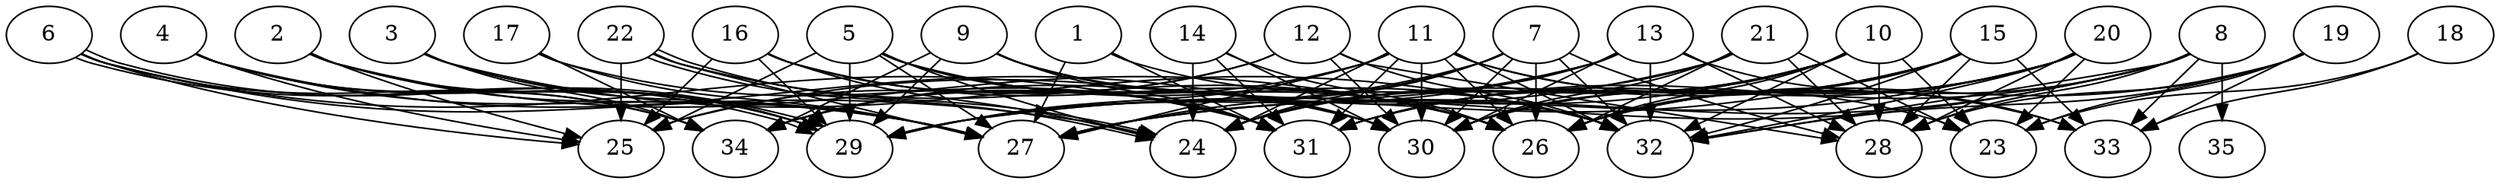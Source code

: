 // DAG automatically generated by daggen at Thu Oct  3 14:05:38 2019
// ./daggen --dot -n 35 --ccr 0.4 --fat 0.9 --regular 0.9 --density 0.6 --mindata 5242880 --maxdata 52428800 
digraph G {
  1 [size="88453120", alpha="0.04", expect_size="35381248"] 
  1 -> 27 [size ="35381248"]
  1 -> 31 [size ="35381248"]
  1 -> 32 [size ="35381248"]
  2 [size="62428160", alpha="0.04", expect_size="24971264"] 
  2 -> 25 [size ="24971264"]
  2 -> 26 [size ="24971264"]
  2 -> 27 [size ="24971264"]
  2 -> 29 [size ="24971264"]
  3 [size="69818880", alpha="0.04", expect_size="27927552"] 
  3 -> 27 [size ="27927552"]
  3 -> 29 [size ="27927552"]
  3 -> 32 [size ="27927552"]
  3 -> 34 [size ="27927552"]
  4 [size="82252800", alpha="0.06", expect_size="32901120"] 
  4 -> 25 [size ="32901120"]
  4 -> 27 [size ="32901120"]
  4 -> 29 [size ="32901120"]
  4 -> 30 [size ="32901120"]
  4 -> 34 [size ="32901120"]
  5 [size="99765760", alpha="0.01", expect_size="39906304"] 
  5 -> 24 [size ="39906304"]
  5 -> 25 [size ="39906304"]
  5 -> 27 [size ="39906304"]
  5 -> 29 [size ="39906304"]
  5 -> 30 [size ="39906304"]
  5 -> 31 [size ="39906304"]
  5 -> 32 [size ="39906304"]
  6 [size="73495040", alpha="0.13", expect_size="29398016"] 
  6 -> 24 [size ="29398016"]
  6 -> 25 [size ="29398016"]
  6 -> 29 [size ="29398016"]
  6 -> 29 [size ="29398016"]
  6 -> 31 [size ="29398016"]
  6 -> 34 [size ="29398016"]
  7 [size="99169280", alpha="0.18", expect_size="39667712"] 
  7 -> 24 [size ="39667712"]
  7 -> 26 [size ="39667712"]
  7 -> 27 [size ="39667712"]
  7 -> 28 [size ="39667712"]
  7 -> 29 [size ="39667712"]
  7 -> 30 [size ="39667712"]
  7 -> 32 [size ="39667712"]
  8 [size="54487040", alpha="0.11", expect_size="21794816"] 
  8 -> 26 [size ="21794816"]
  8 -> 27 [size ="21794816"]
  8 -> 28 [size ="21794816"]
  8 -> 29 [size ="21794816"]
  8 -> 31 [size ="21794816"]
  8 -> 32 [size ="21794816"]
  8 -> 33 [size ="21794816"]
  8 -> 35 [size ="21794816"]
  9 [size="97157120", alpha="0.04", expect_size="38862848"] 
  9 -> 26 [size ="38862848"]
  9 -> 29 [size ="38862848"]
  9 -> 30 [size ="38862848"]
  9 -> 31 [size ="38862848"]
  9 -> 34 [size ="38862848"]
  10 [size="103121920", alpha="0.07", expect_size="41248768"] 
  10 -> 23 [size ="41248768"]
  10 -> 24 [size ="41248768"]
  10 -> 26 [size ="41248768"]
  10 -> 27 [size ="41248768"]
  10 -> 28 [size ="41248768"]
  10 -> 30 [size ="41248768"]
  10 -> 31 [size ="41248768"]
  10 -> 32 [size ="41248768"]
  11 [size="35804160", alpha="0.19", expect_size="14321664"] 
  11 -> 23 [size ="14321664"]
  11 -> 24 [size ="14321664"]
  11 -> 26 [size ="14321664"]
  11 -> 27 [size ="14321664"]
  11 -> 29 [size ="14321664"]
  11 -> 30 [size ="14321664"]
  11 -> 31 [size ="14321664"]
  11 -> 32 [size ="14321664"]
  11 -> 33 [size ="14321664"]
  11 -> 34 [size ="14321664"]
  12 [size="59376640", alpha="0.19", expect_size="23750656"] 
  12 -> 25 [size ="23750656"]
  12 -> 28 [size ="23750656"]
  12 -> 30 [size ="23750656"]
  12 -> 32 [size ="23750656"]
  12 -> 34 [size ="23750656"]
  13 [size="82887680", alpha="0.11", expect_size="33155072"] 
  13 -> 24 [size ="33155072"]
  13 -> 28 [size ="33155072"]
  13 -> 29 [size ="33155072"]
  13 -> 30 [size ="33155072"]
  13 -> 32 [size ="33155072"]
  13 -> 33 [size ="33155072"]
  13 -> 34 [size ="33155072"]
  14 [size="108426240", alpha="0.08", expect_size="43370496"] 
  14 -> 24 [size ="43370496"]
  14 -> 26 [size ="43370496"]
  14 -> 30 [size ="43370496"]
  14 -> 31 [size ="43370496"]
  15 [size="26611200", alpha="0.18", expect_size="10644480"] 
  15 -> 24 [size ="10644480"]
  15 -> 26 [size ="10644480"]
  15 -> 28 [size ="10644480"]
  15 -> 29 [size ="10644480"]
  15 -> 31 [size ="10644480"]
  15 -> 32 [size ="10644480"]
  15 -> 33 [size ="10644480"]
  16 [size="35015680", alpha="0.12", expect_size="14006272"] 
  16 -> 24 [size ="14006272"]
  16 -> 25 [size ="14006272"]
  16 -> 26 [size ="14006272"]
  16 -> 29 [size ="14006272"]
  16 -> 31 [size ="14006272"]
  17 [size="111431680", alpha="0.16", expect_size="44572672"] 
  17 -> 27 [size ="44572672"]
  17 -> 31 [size ="44572672"]
  17 -> 34 [size ="44572672"]
  18 [size="96721920", alpha="0.03", expect_size="38688768"] 
  18 -> 23 [size ="38688768"]
  18 -> 33 [size ="38688768"]
  19 [size="41420800", alpha="0.04", expect_size="16568320"] 
  19 -> 23 [size ="16568320"]
  19 -> 26 [size ="16568320"]
  19 -> 28 [size ="16568320"]
  19 -> 32 [size ="16568320"]
  19 -> 33 [size ="16568320"]
  20 [size="65932800", alpha="0.11", expect_size="26373120"] 
  20 -> 23 [size ="26373120"]
  20 -> 26 [size ="26373120"]
  20 -> 27 [size ="26373120"]
  20 -> 28 [size ="26373120"]
  20 -> 30 [size ="26373120"]
  20 -> 31 [size ="26373120"]
  20 -> 32 [size ="26373120"]
  21 [size="108119040", alpha="0.10", expect_size="43247616"] 
  21 -> 23 [size ="43247616"]
  21 -> 24 [size ="43247616"]
  21 -> 25 [size ="43247616"]
  21 -> 26 [size ="43247616"]
  21 -> 28 [size ="43247616"]
  21 -> 30 [size ="43247616"]
  22 [size="102113280", alpha="0.18", expect_size="40845312"] 
  22 -> 24 [size ="40845312"]
  22 -> 24 [size ="40845312"]
  22 -> 25 [size ="40845312"]
  22 -> 26 [size ="40845312"]
  22 -> 27 [size ="40845312"]
  23 [size="93399040", alpha="0.16", expect_size="37359616"] 
  24 [size="38208000", alpha="0.05", expect_size="15283200"] 
  25 [size="87316480", alpha="0.09", expect_size="34926592"] 
  26 [size="76142080", alpha="0.03", expect_size="30456832"] 
  27 [size="28874240", alpha="0.12", expect_size="11549696"] 
  28 [size="120332800", alpha="0.08", expect_size="48133120"] 
  29 [size="22801920", alpha="0.18", expect_size="9120768"] 
  30 [size="46558720", alpha="0.03", expect_size="18623488"] 
  31 [size="110172160", alpha="0.12", expect_size="44068864"] 
  32 [size="53061120", alpha="0.09", expect_size="21224448"] 
  33 [size="42511360", alpha="0.18", expect_size="17004544"] 
  34 [size="17274880", alpha="0.03", expect_size="6909952"] 
  35 [size="46497280", alpha="0.10", expect_size="18598912"] 
}
